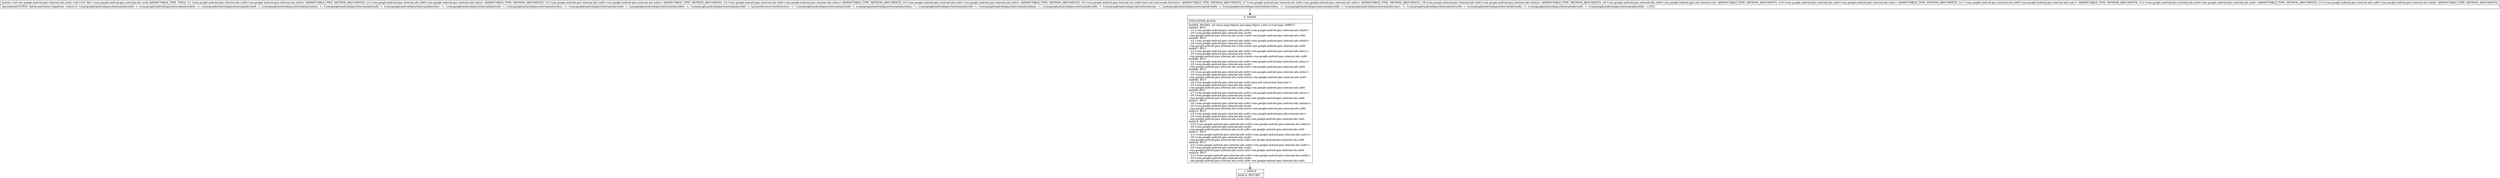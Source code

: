 digraph "CFG forcom.google.android.gms.internal.ads.zzcdz.\<init\>(Lcom\/google\/android\/gms\/internal\/ads\/zzdtt;Lcom\/google\/android\/gms\/internal\/ads\/zzdtt;Lcom\/google\/android\/gms\/internal\/ads\/zzdtt;Lcom\/google\/android\/gms\/internal\/ads\/zzdtt;Lcom\/google\/android\/gms\/internal\/ads\/zzdtt;Lcom\/google\/android\/gms\/internal\/ads\/zzdtt;Lcom\/google\/android\/gms\/internal\/ads\/zzdtt;Lcom\/google\/android\/gms\/internal\/ads\/zzdtt;Lcom\/google\/android\/gms\/internal\/ads\/zzdtt;Lcom\/google\/android\/gms\/internal\/ads\/zzdtt;Lcom\/google\/android\/gms\/internal\/ads\/zzdtt;Lcom\/google\/android\/gms\/internal\/ads\/zzdtt;Lcom\/google\/android\/gms\/internal\/ads\/zzdtt;)V" {
Node_0 [shape=record,label="{0\:\ 0x0000|MTH_ENTER_BLOCK\l|0x0000: INVOKE  (r0 I:java.lang.Object) java.lang.Object.\<init\>():void type: DIRECT \l0x0003: IPUT  \l  (r1 I:com.google.android.gms.internal.ads.zzdtt\<com.google.android.gms.internal.ads.zzbrh\>)\l  (r0 I:com.google.android.gms.internal.ads.zzcdz)\l com.google.android.gms.internal.ads.zzcdz.zzexk com.google.android.gms.internal.ads.zzdtt \l0x0005: IPUT  \l  (r2 I:com.google.android.gms.internal.ads.zzdtt\<com.google.android.gms.internal.ads.zzbsd\>)\l  (r0 I:com.google.android.gms.internal.ads.zzcdz)\l com.google.android.gms.internal.ads.zzcdz.zzexh com.google.android.gms.internal.ads.zzdtt \l0x0007: IPUT  \l  (r3 I:com.google.android.gms.internal.ads.zzdtt\<com.google.android.gms.internal.ads.zzbsr\>)\l  (r0 I:com.google.android.gms.internal.ads.zzcdz)\l com.google.android.gms.internal.ads.zzcdz.zzewm com.google.android.gms.internal.ads.zzdtt \l0x0009: IPUT  \l  (r4 I:com.google.android.gms.internal.ads.zzdtt\<com.google.android.gms.internal.ads.zzbsu\>)\l  (r0 I:com.google.android.gms.internal.ads.zzcdz)\l com.google.android.gms.internal.ads.zzcdz.zzeyc com.google.android.gms.internal.ads.zzdtt \l0x000b: IPUT  \l  (r5 I:com.google.android.gms.internal.ads.zzdtt\<com.google.android.gms.internal.ads.zzbto\>)\l  (r0 I:com.google.android.gms.internal.ads.zzcdz)\l com.google.android.gms.internal.ads.zzcdz.zzewg com.google.android.gms.internal.ads.zzdtt \l0x000d: IPUT  \l  (r6 I:com.google.android.gms.internal.ads.zzdtt\<java.util.concurrent.Executor\>)\l  (r0 I:com.google.android.gms.internal.ads.zzcdz)\l com.google.android.gms.internal.ads.zzcdz.zzfgg com.google.android.gms.internal.ads.zzdtt \l0x000f: IPUT  \l  (r7 I:com.google.android.gms.internal.ads.zzdtt\<com.google.android.gms.internal.ads.zzbuz\>)\l  (r0 I:com.google.android.gms.internal.ads.zzcdz)\l com.google.android.gms.internal.ads.zzcdz.zzeyi com.google.android.gms.internal.ads.zzdtt \l0x0011: IPUT  \l  (r8 I:com.google.android.gms.internal.ads.zzdtt\<com.google.android.gms.internal.ads.zzbmm\>)\l  (r0 I:com.google.android.gms.internal.ads.zzcdz)\l com.google.android.gms.internal.ads.zzcdz.zzewz com.google.android.gms.internal.ads.zzdtt \l0x0013: IPUT  \l  (r9 I:com.google.android.gms.internal.ads.zzdtt\<com.google.android.gms.ads.internal.zzb\>)\l  (r0 I:com.google.android.gms.internal.ads.zzcdz)\l com.google.android.gms.internal.ads.zzcdz.zzftn com.google.android.gms.internal.ads.zzdtt \l0x0015: IPUT  \l  (r10 I:com.google.android.gms.internal.ads.zzdtt\<com.google.android.gms.internal.ads.zzbrx\>)\l  (r0 I:com.google.android.gms.internal.ads.zzcdz)\l com.google.android.gms.internal.ads.zzcdz.zzfto com.google.android.gms.internal.ads.zzdtt \l0x0017: IPUT  \l  (r11 I:com.google.android.gms.internal.ads.zzdtt\<com.google.android.gms.internal.ads.zzavc\>)\l  (r0 I:com.google.android.gms.internal.ads.zzcdz)\l com.google.android.gms.internal.ads.zzcdz.zzfjn com.google.android.gms.internal.ads.zzdtt \l0x0019: IPUT  \l  (r12 I:com.google.android.gms.internal.ads.zzdtt\<com.google.android.gms.internal.ads.zzdh\>)\l  (r0 I:com.google.android.gms.internal.ads.zzcdz)\l com.google.android.gms.internal.ads.zzcdz.zzfni com.google.android.gms.internal.ads.zzdtt \l0x001b: IPUT  \l  (r13 I:com.google.android.gms.internal.ads.zzdtt\<com.google.android.gms.internal.ads.zzbtk\>)\l  (r0 I:com.google.android.gms.internal.ads.zzcdz)\l com.google.android.gms.internal.ads.zzcdz.zzfbr com.google.android.gms.internal.ads.zzdtt \l}"];
Node_1 [shape=record,label="{1\:\ 0x001d|0x001d: RETURN   \l}"];
MethodNode[shape=record,label="{private void com.google.android.gms.internal.ads.zzcdz.\<init\>((r0 'this' I:com.google.android.gms.internal.ads.zzcdz A[IMMUTABLE_TYPE, THIS]), (r1 I:com.google.android.gms.internal.ads.zzdtt\<com.google.android.gms.internal.ads.zzbrh\> A[IMMUTABLE_TYPE, METHOD_ARGUMENT]), (r2 I:com.google.android.gms.internal.ads.zzdtt\<com.google.android.gms.internal.ads.zzbsd\> A[IMMUTABLE_TYPE, METHOD_ARGUMENT]), (r3 I:com.google.android.gms.internal.ads.zzdtt\<com.google.android.gms.internal.ads.zzbsr\> A[IMMUTABLE_TYPE, METHOD_ARGUMENT]), (r4 I:com.google.android.gms.internal.ads.zzdtt\<com.google.android.gms.internal.ads.zzbsu\> A[IMMUTABLE_TYPE, METHOD_ARGUMENT]), (r5 I:com.google.android.gms.internal.ads.zzdtt\<com.google.android.gms.internal.ads.zzbto\> A[IMMUTABLE_TYPE, METHOD_ARGUMENT]), (r6 I:com.google.android.gms.internal.ads.zzdtt\<java.util.concurrent.Executor\> A[IMMUTABLE_TYPE, METHOD_ARGUMENT]), (r7 I:com.google.android.gms.internal.ads.zzdtt\<com.google.android.gms.internal.ads.zzbuz\> A[IMMUTABLE_TYPE, METHOD_ARGUMENT]), (r8 I:com.google.android.gms.internal.ads.zzdtt\<com.google.android.gms.internal.ads.zzbmm\> A[IMMUTABLE_TYPE, METHOD_ARGUMENT]), (r9 I:com.google.android.gms.internal.ads.zzdtt\<com.google.android.gms.ads.internal.zzb\> A[IMMUTABLE_TYPE, METHOD_ARGUMENT]), (r10 I:com.google.android.gms.internal.ads.zzdtt\<com.google.android.gms.internal.ads.zzbrx\> A[IMMUTABLE_TYPE, METHOD_ARGUMENT]), (r11 I:com.google.android.gms.internal.ads.zzdtt\<com.google.android.gms.internal.ads.zzavc\> A[IMMUTABLE_TYPE, METHOD_ARGUMENT]), (r12 I:com.google.android.gms.internal.ads.zzdtt\<com.google.android.gms.internal.ads.zzdh\> A[IMMUTABLE_TYPE, METHOD_ARGUMENT]), (r13 I:com.google.android.gms.internal.ads.zzdtt\<com.google.android.gms.internal.ads.zzbtk\> A[IMMUTABLE_TYPE, METHOD_ARGUMENT]))  | Annotation[SYSTEM, dalvik.annotation.Signature, \{value=[(, Lcom\/google\/android\/gms\/internal\/ads\/zzdtt, \<, Lcom\/google\/android\/gms\/internal\/ads\/zzbrh;, \>;, Lcom\/google\/android\/gms\/internal\/ads\/zzdtt, \<, Lcom\/google\/android\/gms\/internal\/ads\/zzbsd;, \>;, Lcom\/google\/android\/gms\/internal\/ads\/zzdtt, \<, Lcom\/google\/android\/gms\/internal\/ads\/zzbsr;, \>;, Lcom\/google\/android\/gms\/internal\/ads\/zzdtt, \<, Lcom\/google\/android\/gms\/internal\/ads\/zzbsu;, \>;, Lcom\/google\/android\/gms\/internal\/ads\/zzdtt, \<, Lcom\/google\/android\/gms\/internal\/ads\/zzbto;, \>;, Lcom\/google\/android\/gms\/internal\/ads\/zzdtt, \<, Ljava\/util\/concurrent\/Executor;, \>;, Lcom\/google\/android\/gms\/internal\/ads\/zzdtt, \<, Lcom\/google\/android\/gms\/internal\/ads\/zzbuz;, \>;, Lcom\/google\/android\/gms\/internal\/ads\/zzdtt, \<, Lcom\/google\/android\/gms\/internal\/ads\/zzbmm;, \>;, Lcom\/google\/android\/gms\/internal\/ads\/zzdtt, \<, Lcom\/google\/android\/gms\/ads\/internal\/zzb;, \>;, Lcom\/google\/android\/gms\/internal\/ads\/zzdtt, \<, Lcom\/google\/android\/gms\/internal\/ads\/zzbrx;, \>;, Lcom\/google\/android\/gms\/internal\/ads\/zzdtt, \<, Lcom\/google\/android\/gms\/internal\/ads\/zzavc;, \>;, Lcom\/google\/android\/gms\/internal\/ads\/zzdtt, \<, Lcom\/google\/android\/gms\/internal\/ads\/zzdh;, \>;, Lcom\/google\/android\/gms\/internal\/ads\/zzdtt, \<, Lcom\/google\/android\/gms\/internal\/ads\/zzbtk;, \>;)V]\}]\l}"];
MethodNode -> Node_0;
Node_0 -> Node_1;
}


